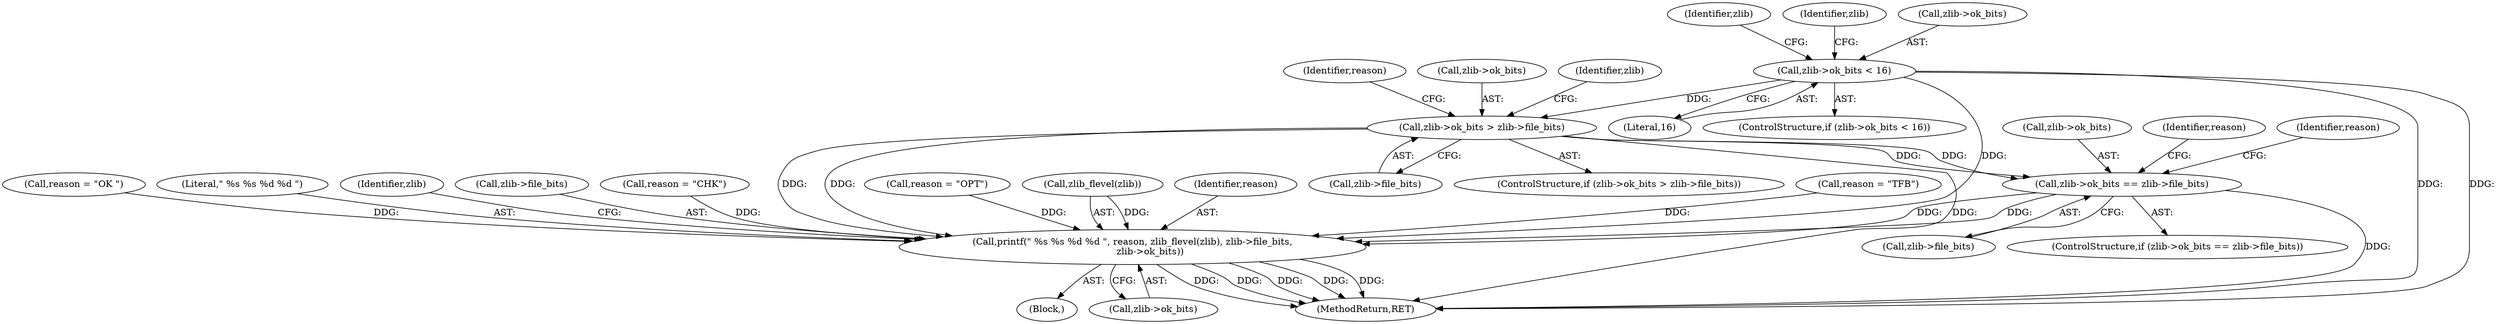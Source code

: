 digraph "0_Android_9d4853418ab2f754c2b63e091c29c5529b8b86ca_175@pointer" {
"1000120" [label="(Call,zlib->ok_bits < 16)"];
"1000136" [label="(Call,zlib->ok_bits > zlib->file_bits)"];
"1000148" [label="(Call,zlib->ok_bits == zlib->file_bits)"];
"1000169" [label="(Call,printf(\" %s %s %d %d \", reason, zlib_flevel(zlib), zlib->file_bits,\n            zlib->ok_bits))"];
"1000125" [label="(Block,)"];
"1000170" [label="(Literal,\" %s %s %d %d \")"];
"1000182" [label="(Identifier,zlib)"];
"1000136" [label="(Call,zlib->ok_bits > zlib->file_bits)"];
"1000120" [label="(Call,zlib->ok_bits < 16)"];
"1000144" [label="(Identifier,reason)"];
"1000119" [label="(ControlStructure,if (zlib->ok_bits < 16))"];
"1000174" [label="(Call,zlib->file_bits)"];
"1000124" [label="(Literal,16)"];
"1000135" [label="(ControlStructure,if (zlib->ok_bits > zlib->file_bits))"];
"1000129" [label="(Identifier,zlib)"];
"1000147" [label="(ControlStructure,if (zlib->ok_bits == zlib->file_bits))"];
"1000137" [label="(Call,zlib->ok_bits)"];
"1000156" [label="(Identifier,reason)"];
"1000150" [label="(Identifier,zlib)"];
"1000152" [label="(Call,zlib->file_bits)"];
"1000131" [label="(Call,reason = \"CHK\")"];
"1000159" [label="(Call,reason = \"OPT\")"];
"1000149" [label="(Call,zlib->ok_bits)"];
"1000172" [label="(Call,zlib_flevel(zlib))"];
"1000217" [label="(Identifier,zlib)"];
"1000177" [label="(Call,zlib->ok_bits)"];
"1000296" [label="(MethodReturn,RET)"];
"1000148" [label="(Call,zlib->ok_bits == zlib->file_bits)"];
"1000121" [label="(Call,zlib->ok_bits)"];
"1000169" [label="(Call,printf(\" %s %s %d %d \", reason, zlib_flevel(zlib), zlib->file_bits,\n            zlib->ok_bits))"];
"1000171" [label="(Identifier,reason)"];
"1000160" [label="(Identifier,reason)"];
"1000143" [label="(Call,reason = \"TFB\")"];
"1000155" [label="(Call,reason = \"OK \")"];
"1000140" [label="(Call,zlib->file_bits)"];
"1000120" -> "1000119"  [label="AST: "];
"1000120" -> "1000124"  [label="CFG: "];
"1000121" -> "1000120"  [label="AST: "];
"1000124" -> "1000120"  [label="AST: "];
"1000129" -> "1000120"  [label="CFG: "];
"1000217" -> "1000120"  [label="CFG: "];
"1000120" -> "1000296"  [label="DDG: "];
"1000120" -> "1000296"  [label="DDG: "];
"1000120" -> "1000136"  [label="DDG: "];
"1000120" -> "1000169"  [label="DDG: "];
"1000136" -> "1000135"  [label="AST: "];
"1000136" -> "1000140"  [label="CFG: "];
"1000137" -> "1000136"  [label="AST: "];
"1000140" -> "1000136"  [label="AST: "];
"1000144" -> "1000136"  [label="CFG: "];
"1000150" -> "1000136"  [label="CFG: "];
"1000136" -> "1000296"  [label="DDG: "];
"1000136" -> "1000148"  [label="DDG: "];
"1000136" -> "1000148"  [label="DDG: "];
"1000136" -> "1000169"  [label="DDG: "];
"1000136" -> "1000169"  [label="DDG: "];
"1000148" -> "1000147"  [label="AST: "];
"1000148" -> "1000152"  [label="CFG: "];
"1000149" -> "1000148"  [label="AST: "];
"1000152" -> "1000148"  [label="AST: "];
"1000156" -> "1000148"  [label="CFG: "];
"1000160" -> "1000148"  [label="CFG: "];
"1000148" -> "1000296"  [label="DDG: "];
"1000148" -> "1000169"  [label="DDG: "];
"1000148" -> "1000169"  [label="DDG: "];
"1000169" -> "1000125"  [label="AST: "];
"1000169" -> "1000177"  [label="CFG: "];
"1000170" -> "1000169"  [label="AST: "];
"1000171" -> "1000169"  [label="AST: "];
"1000172" -> "1000169"  [label="AST: "];
"1000174" -> "1000169"  [label="AST: "];
"1000177" -> "1000169"  [label="AST: "];
"1000182" -> "1000169"  [label="CFG: "];
"1000169" -> "1000296"  [label="DDG: "];
"1000169" -> "1000296"  [label="DDG: "];
"1000169" -> "1000296"  [label="DDG: "];
"1000169" -> "1000296"  [label="DDG: "];
"1000169" -> "1000296"  [label="DDG: "];
"1000159" -> "1000169"  [label="DDG: "];
"1000131" -> "1000169"  [label="DDG: "];
"1000143" -> "1000169"  [label="DDG: "];
"1000155" -> "1000169"  [label="DDG: "];
"1000172" -> "1000169"  [label="DDG: "];
}
